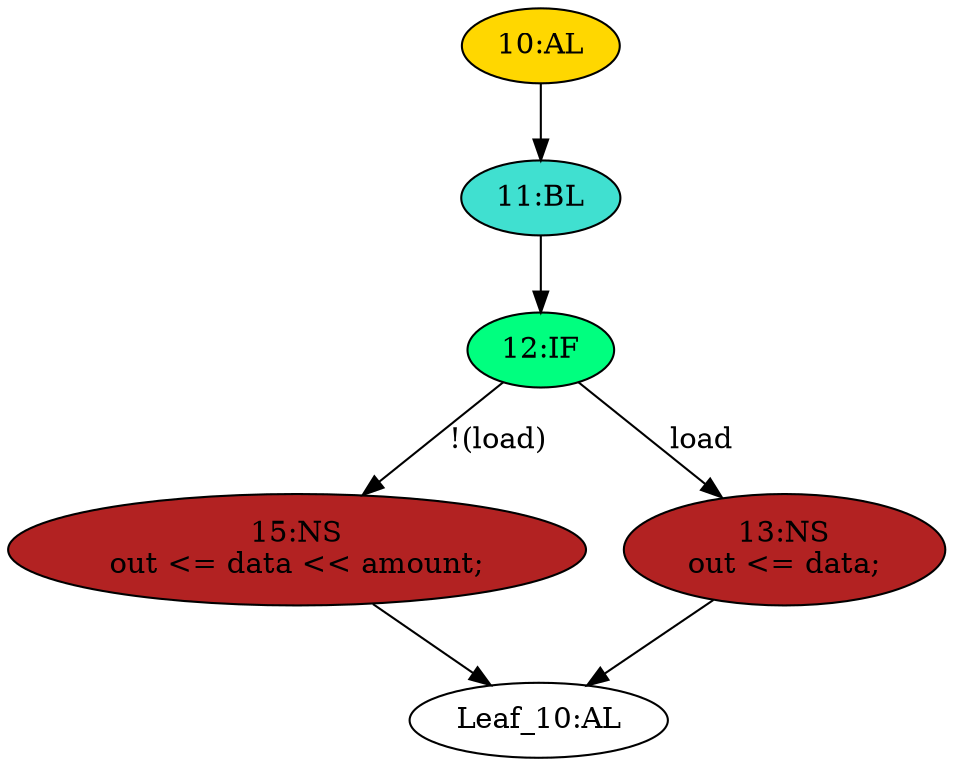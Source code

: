 strict digraph "" {
	node [label="\N"];
	"10:AL"	[ast="<pyverilog.vparser.ast.Always object at 0x7f6c2a7ee110>",
		clk_sens=True,
		fillcolor=gold,
		label="10:AL",
		sens="['clk', 'reset']",
		statements="[]",
		style=filled,
		typ=Always,
		use_var="['load', 'amount', 'data']"];
	"11:BL"	[ast="<pyverilog.vparser.ast.Block object at 0x7f6c2a7ee350>",
		fillcolor=turquoise,
		label="11:BL",
		statements="[]",
		style=filled,
		typ=Block];
	"10:AL" -> "11:BL"	[cond="[]",
		lineno=None];
	"12:IF"	[ast="<pyverilog.vparser.ast.IfStatement object at 0x7f6c2a7ee390>",
		fillcolor=springgreen,
		label="12:IF",
		statements="[]",
		style=filled,
		typ=IfStatement];
	"15:NS"	[ast="<pyverilog.vparser.ast.NonblockingSubstitution object at 0x7f6c2a7ee410>",
		fillcolor=firebrick,
		label="15:NS
out <= data << amount;",
		statements="[<pyverilog.vparser.ast.NonblockingSubstitution object at 0x7f6c2a7ee410>]",
		style=filled,
		typ=NonblockingSubstitution];
	"12:IF" -> "15:NS"	[cond="['load']",
		label="!(load)",
		lineno=12];
	"13:NS"	[ast="<pyverilog.vparser.ast.NonblockingSubstitution object at 0x7f6c2a7ee650>",
		fillcolor=firebrick,
		label="13:NS
out <= data;",
		statements="[<pyverilog.vparser.ast.NonblockingSubstitution object at 0x7f6c2a7ee650>]",
		style=filled,
		typ=NonblockingSubstitution];
	"12:IF" -> "13:NS"	[cond="['load']",
		label=load,
		lineno=12];
	"11:BL" -> "12:IF"	[cond="[]",
		lineno=None];
	"Leaf_10:AL"	[def_var="['out']",
		label="Leaf_10:AL"];
	"15:NS" -> "Leaf_10:AL"	[cond="[]",
		lineno=None];
	"13:NS" -> "Leaf_10:AL"	[cond="[]",
		lineno=None];
}
